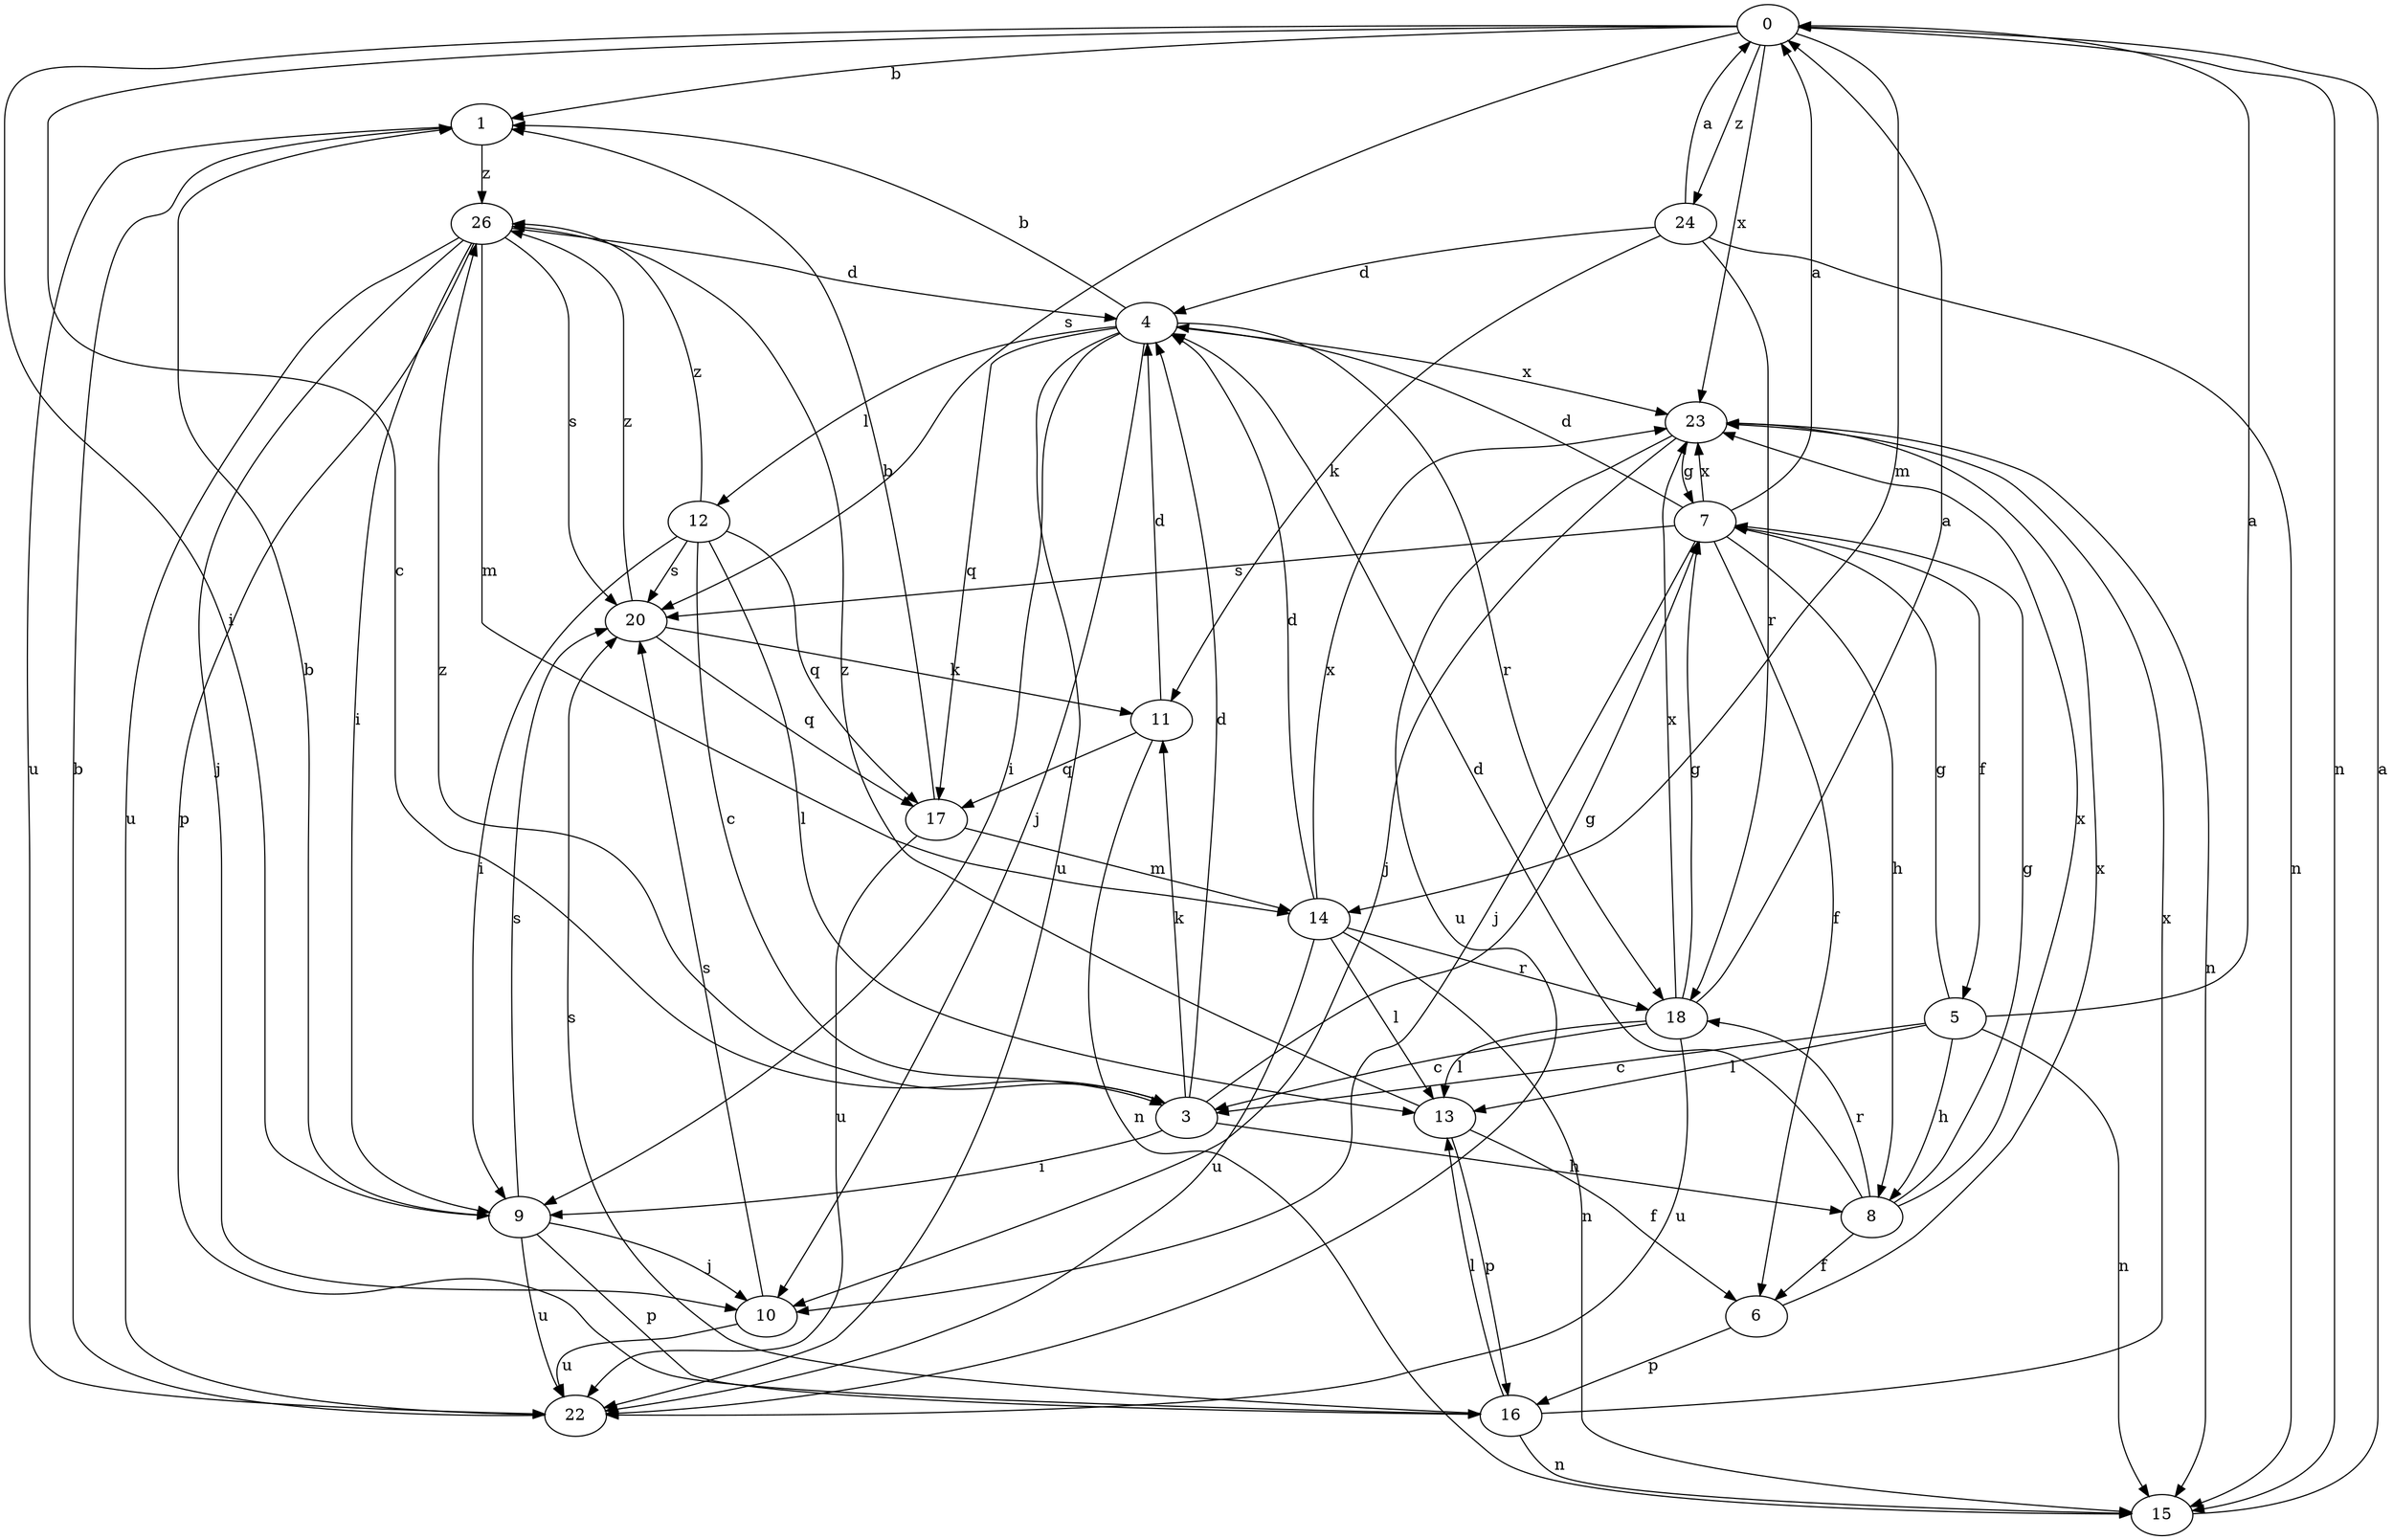 strict digraph  {
0;
1;
3;
4;
5;
6;
7;
8;
9;
10;
11;
12;
13;
14;
15;
16;
17;
18;
20;
22;
23;
24;
26;
0 -> 1  [label=b];
0 -> 3  [label=c];
0 -> 9  [label=i];
0 -> 14  [label=m];
0 -> 15  [label=n];
0 -> 20  [label=s];
0 -> 23  [label=x];
0 -> 24  [label=z];
1 -> 22  [label=u];
1 -> 26  [label=z];
3 -> 4  [label=d];
3 -> 7  [label=g];
3 -> 8  [label=h];
3 -> 9  [label=i];
3 -> 11  [label=k];
3 -> 26  [label=z];
4 -> 1  [label=b];
4 -> 9  [label=i];
4 -> 10  [label=j];
4 -> 12  [label=l];
4 -> 17  [label=q];
4 -> 18  [label=r];
4 -> 22  [label=u];
4 -> 23  [label=x];
5 -> 0  [label=a];
5 -> 3  [label=c];
5 -> 7  [label=g];
5 -> 8  [label=h];
5 -> 13  [label=l];
5 -> 15  [label=n];
6 -> 16  [label=p];
6 -> 23  [label=x];
7 -> 0  [label=a];
7 -> 4  [label=d];
7 -> 5  [label=f];
7 -> 6  [label=f];
7 -> 8  [label=h];
7 -> 10  [label=j];
7 -> 20  [label=s];
7 -> 23  [label=x];
8 -> 4  [label=d];
8 -> 6  [label=f];
8 -> 7  [label=g];
8 -> 18  [label=r];
8 -> 23  [label=x];
9 -> 1  [label=b];
9 -> 10  [label=j];
9 -> 16  [label=p];
9 -> 20  [label=s];
9 -> 22  [label=u];
10 -> 20  [label=s];
10 -> 22  [label=u];
11 -> 4  [label=d];
11 -> 15  [label=n];
11 -> 17  [label=q];
12 -> 3  [label=c];
12 -> 9  [label=i];
12 -> 13  [label=l];
12 -> 17  [label=q];
12 -> 20  [label=s];
12 -> 26  [label=z];
13 -> 6  [label=f];
13 -> 16  [label=p];
13 -> 26  [label=z];
14 -> 4  [label=d];
14 -> 13  [label=l];
14 -> 15  [label=n];
14 -> 18  [label=r];
14 -> 22  [label=u];
14 -> 23  [label=x];
15 -> 0  [label=a];
16 -> 13  [label=l];
16 -> 15  [label=n];
16 -> 20  [label=s];
16 -> 23  [label=x];
17 -> 1  [label=b];
17 -> 14  [label=m];
17 -> 22  [label=u];
18 -> 0  [label=a];
18 -> 3  [label=c];
18 -> 7  [label=g];
18 -> 13  [label=l];
18 -> 22  [label=u];
18 -> 23  [label=x];
20 -> 11  [label=k];
20 -> 17  [label=q];
20 -> 26  [label=z];
22 -> 1  [label=b];
23 -> 7  [label=g];
23 -> 10  [label=j];
23 -> 15  [label=n];
23 -> 22  [label=u];
24 -> 0  [label=a];
24 -> 4  [label=d];
24 -> 11  [label=k];
24 -> 15  [label=n];
24 -> 18  [label=r];
26 -> 4  [label=d];
26 -> 9  [label=i];
26 -> 10  [label=j];
26 -> 14  [label=m];
26 -> 16  [label=p];
26 -> 20  [label=s];
26 -> 22  [label=u];
}
